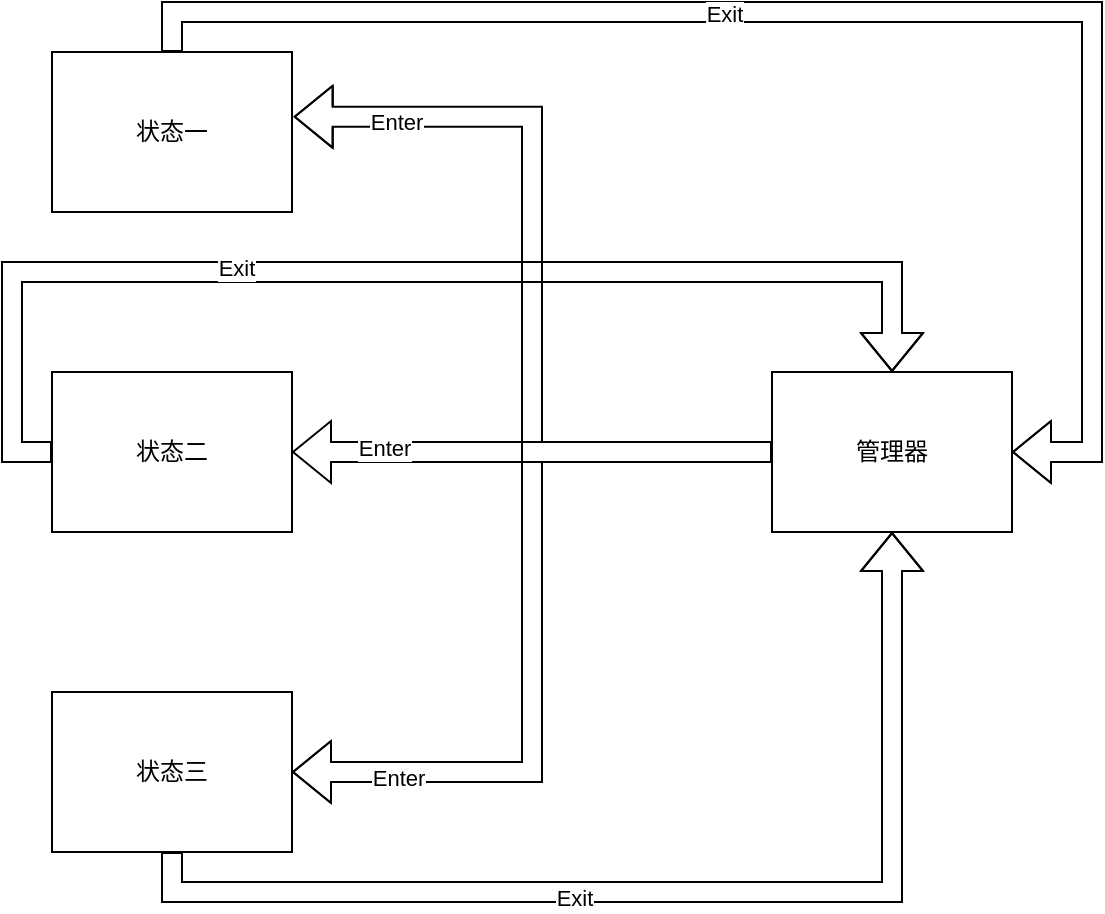 <mxfile version="18.1.1" type="github">
  <diagram id="hmQxGtx6hovtQC4vwk3S" name="第 1 页">
    <mxGraphModel dx="1038" dy="588" grid="1" gridSize="10" guides="1" tooltips="1" connect="1" arrows="1" fold="1" page="1" pageScale="1" pageWidth="827" pageHeight="1169" math="0" shadow="0">
      <root>
        <mxCell id="0" />
        <mxCell id="1" parent="0" />
        <mxCell id="lGtCFB5HxtGH8RZsmqWm-16" style="edgeStyle=orthogonalEdgeStyle;shape=flexArrow;rounded=0;orthogonalLoop=1;jettySize=auto;html=1;exitX=0;exitY=0.5;exitDx=0;exitDy=0;entryX=1;entryY=0.5;entryDx=0;entryDy=0;strokeWidth=1;" edge="1" parent="1" source="lGtCFB5HxtGH8RZsmqWm-1" target="lGtCFB5HxtGH8RZsmqWm-12">
          <mxGeometry relative="1" as="geometry" />
        </mxCell>
        <mxCell id="lGtCFB5HxtGH8RZsmqWm-20" value="Enter" style="edgeLabel;html=1;align=center;verticalAlign=middle;resizable=0;points=[];" vertex="1" connectable="0" parent="lGtCFB5HxtGH8RZsmqWm-16">
          <mxGeometry x="0.62" y="-2" relative="1" as="geometry">
            <mxPoint as="offset" />
          </mxGeometry>
        </mxCell>
        <mxCell id="lGtCFB5HxtGH8RZsmqWm-17" style="edgeStyle=orthogonalEdgeStyle;shape=flexArrow;rounded=0;orthogonalLoop=1;jettySize=auto;html=1;exitX=0;exitY=0.5;exitDx=0;exitDy=0;entryX=1.007;entryY=0.405;entryDx=0;entryDy=0;entryPerimeter=0;strokeWidth=1;" edge="1" parent="1" source="lGtCFB5HxtGH8RZsmqWm-1" target="lGtCFB5HxtGH8RZsmqWm-13">
          <mxGeometry relative="1" as="geometry" />
        </mxCell>
        <mxCell id="lGtCFB5HxtGH8RZsmqWm-22" value="Enter" style="edgeLabel;html=1;align=center;verticalAlign=middle;resizable=0;points=[];" vertex="1" connectable="0" parent="lGtCFB5HxtGH8RZsmqWm-17">
          <mxGeometry x="0.75" y="2" relative="1" as="geometry">
            <mxPoint as="offset" />
          </mxGeometry>
        </mxCell>
        <mxCell id="lGtCFB5HxtGH8RZsmqWm-18" style="edgeStyle=orthogonalEdgeStyle;shape=flexArrow;rounded=0;orthogonalLoop=1;jettySize=auto;html=1;exitX=0;exitY=0.5;exitDx=0;exitDy=0;entryX=1;entryY=0.5;entryDx=0;entryDy=0;strokeWidth=1;" edge="1" parent="1" source="lGtCFB5HxtGH8RZsmqWm-1" target="lGtCFB5HxtGH8RZsmqWm-11">
          <mxGeometry relative="1" as="geometry" />
        </mxCell>
        <mxCell id="lGtCFB5HxtGH8RZsmqWm-21" value="Enter" style="edgeLabel;html=1;align=center;verticalAlign=middle;resizable=0;points=[];" vertex="1" connectable="0" parent="lGtCFB5HxtGH8RZsmqWm-18">
          <mxGeometry x="0.736" y="3" relative="1" as="geometry">
            <mxPoint as="offset" />
          </mxGeometry>
        </mxCell>
        <mxCell id="lGtCFB5HxtGH8RZsmqWm-1" value="管理器" style="rounded=0;whiteSpace=wrap;html=1;" vertex="1" parent="1">
          <mxGeometry x="440" y="200" width="120" height="80" as="geometry" />
        </mxCell>
        <mxCell id="lGtCFB5HxtGH8RZsmqWm-25" style="edgeStyle=orthogonalEdgeStyle;shape=flexArrow;rounded=0;orthogonalLoop=1;jettySize=auto;html=1;exitX=0.5;exitY=1;exitDx=0;exitDy=0;entryX=0.5;entryY=1;entryDx=0;entryDy=0;strokeWidth=1;" edge="1" parent="1" source="lGtCFB5HxtGH8RZsmqWm-11" target="lGtCFB5HxtGH8RZsmqWm-1">
          <mxGeometry relative="1" as="geometry" />
        </mxCell>
        <mxCell id="lGtCFB5HxtGH8RZsmqWm-28" value="Exit" style="edgeLabel;html=1;align=center;verticalAlign=middle;resizable=0;points=[];" vertex="1" connectable="0" parent="lGtCFB5HxtGH8RZsmqWm-25">
          <mxGeometry x="-0.212" y="-3" relative="1" as="geometry">
            <mxPoint as="offset" />
          </mxGeometry>
        </mxCell>
        <mxCell id="lGtCFB5HxtGH8RZsmqWm-11" value="状态三" style="rounded=0;whiteSpace=wrap;html=1;" vertex="1" parent="1">
          <mxGeometry x="80" y="360" width="120" height="80" as="geometry" />
        </mxCell>
        <mxCell id="lGtCFB5HxtGH8RZsmqWm-23" style="edgeStyle=orthogonalEdgeStyle;shape=flexArrow;rounded=0;orthogonalLoop=1;jettySize=auto;html=1;exitX=0;exitY=0.5;exitDx=0;exitDy=0;entryX=0.5;entryY=0;entryDx=0;entryDy=0;strokeWidth=1;" edge="1" parent="1" source="lGtCFB5HxtGH8RZsmqWm-12" target="lGtCFB5HxtGH8RZsmqWm-1">
          <mxGeometry relative="1" as="geometry">
            <Array as="points">
              <mxPoint x="60" y="240" />
              <mxPoint x="60" y="150" />
              <mxPoint x="500" y="150" />
            </Array>
          </mxGeometry>
        </mxCell>
        <mxCell id="lGtCFB5HxtGH8RZsmqWm-24" value="Exit" style="edgeLabel;html=1;align=center;verticalAlign=middle;resizable=0;points=[];" vertex="1" connectable="0" parent="lGtCFB5HxtGH8RZsmqWm-23">
          <mxGeometry x="-0.26" y="2" relative="1" as="geometry">
            <mxPoint as="offset" />
          </mxGeometry>
        </mxCell>
        <mxCell id="lGtCFB5HxtGH8RZsmqWm-12" value="状态二" style="rounded=0;whiteSpace=wrap;html=1;" vertex="1" parent="1">
          <mxGeometry x="80" y="200" width="120" height="80" as="geometry" />
        </mxCell>
        <mxCell id="lGtCFB5HxtGH8RZsmqWm-26" style="edgeStyle=orthogonalEdgeStyle;shape=flexArrow;rounded=0;orthogonalLoop=1;jettySize=auto;html=1;exitX=0.5;exitY=0;exitDx=0;exitDy=0;entryX=1;entryY=0.5;entryDx=0;entryDy=0;strokeWidth=1;" edge="1" parent="1" source="lGtCFB5HxtGH8RZsmqWm-13" target="lGtCFB5HxtGH8RZsmqWm-1">
          <mxGeometry relative="1" as="geometry">
            <Array as="points">
              <mxPoint x="140" y="20" />
              <mxPoint x="600" y="20" />
              <mxPoint x="600" y="240" />
            </Array>
          </mxGeometry>
        </mxCell>
        <mxCell id="lGtCFB5HxtGH8RZsmqWm-27" value="Exit" style="edgeLabel;html=1;align=center;verticalAlign=middle;resizable=0;points=[];" vertex="1" connectable="0" parent="lGtCFB5HxtGH8RZsmqWm-26">
          <mxGeometry x="-0.201" y="-1" relative="1" as="geometry">
            <mxPoint as="offset" />
          </mxGeometry>
        </mxCell>
        <mxCell id="lGtCFB5HxtGH8RZsmqWm-13" value="状态一" style="rounded=0;whiteSpace=wrap;html=1;" vertex="1" parent="1">
          <mxGeometry x="80" y="40" width="120" height="80" as="geometry" />
        </mxCell>
      </root>
    </mxGraphModel>
  </diagram>
</mxfile>
